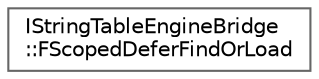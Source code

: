 digraph "Graphical Class Hierarchy"
{
 // INTERACTIVE_SVG=YES
 // LATEX_PDF_SIZE
  bgcolor="transparent";
  edge [fontname=Helvetica,fontsize=10,labelfontname=Helvetica,labelfontsize=10];
  node [fontname=Helvetica,fontsize=10,shape=box,height=0.2,width=0.4];
  rankdir="LR";
  Node0 [id="Node000000",label="IStringTableEngineBridge\l::FScopedDeferFindOrLoad",height=0.2,width=0.4,color="grey40", fillcolor="white", style="filled",URL="$d3/d8f/structIStringTableEngineBridge_1_1FScopedDeferFindOrLoad.html",tooltip="Scope object used to temporarily defer String Table find/load (eg, during module load)."];
}
